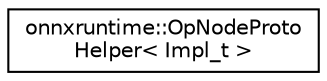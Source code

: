 digraph "Graphical Class Hierarchy"
{
  edge [fontname="Helvetica",fontsize="10",labelfontname="Helvetica",labelfontsize="10"];
  node [fontname="Helvetica",fontsize="10",shape=record];
  rankdir="LR";
  Node0 [label="onnxruntime::OpNodeProto\lHelper\< Impl_t \>",height=0.2,width=0.4,color="black", fillcolor="white", style="filled",URL="$classonnxruntime_1_1OpNodeProtoHelper.html"];
}
